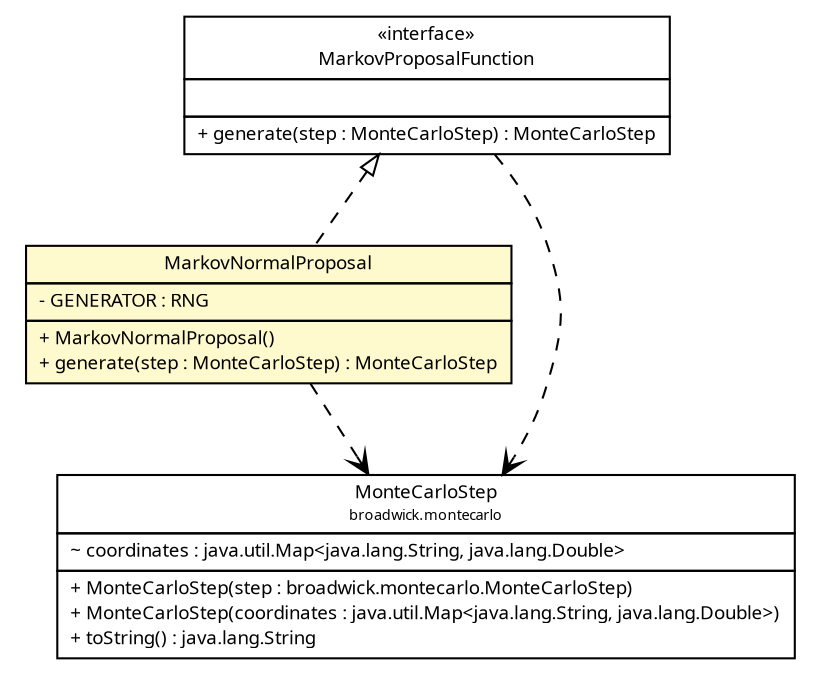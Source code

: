 #!/usr/local/bin/dot
#
# Class diagram 
# Generated by UMLGraph version R5_6 (http://www.umlgraph.org/)
#

digraph G {
	edge [fontname="Trebuchet MS",fontsize=10,labelfontname="Trebuchet MS",labelfontsize=10];
	node [fontname="Trebuchet MS",fontsize=10,shape=plaintext];
	nodesep=0.25;
	ranksep=0.5;
	// broadwick.montecarlo.markovchain.proposal.MarkovProposalFunction
	c13970 [label=<<table title="broadwick.montecarlo.markovchain.proposal.MarkovProposalFunction" border="0" cellborder="1" cellspacing="0" cellpadding="2" port="p" href="./MarkovProposalFunction.html">
		<tr><td><table border="0" cellspacing="0" cellpadding="1">
<tr><td align="center" balign="center"> &#171;interface&#187; </td></tr>
<tr><td align="center" balign="center"><font face="Trebuchet MS"> MarkovProposalFunction </font></td></tr>
		</table></td></tr>
		<tr><td><table border="0" cellspacing="0" cellpadding="1">
<tr><td align="left" balign="left">  </td></tr>
		</table></td></tr>
		<tr><td><table border="0" cellspacing="0" cellpadding="1">
<tr><td align="left" balign="left"> + generate(step : MonteCarloStep) : MonteCarloStep </td></tr>
		</table></td></tr>
		</table>>, URL="./MarkovProposalFunction.html", fontname="Trebuchet MS", fontcolor="black", fontsize=9.0];
	// broadwick.montecarlo.markovchain.proposal.MarkovNormalProposal
	c13971 [label=<<table title="broadwick.montecarlo.markovchain.proposal.MarkovNormalProposal" border="0" cellborder="1" cellspacing="0" cellpadding="2" port="p" bgcolor="lemonChiffon" href="./MarkovNormalProposal.html">
		<tr><td><table border="0" cellspacing="0" cellpadding="1">
<tr><td align="center" balign="center"><font face="Trebuchet MS"> MarkovNormalProposal </font></td></tr>
		</table></td></tr>
		<tr><td><table border="0" cellspacing="0" cellpadding="1">
<tr><td align="left" balign="left"> - GENERATOR : RNG </td></tr>
		</table></td></tr>
		<tr><td><table border="0" cellspacing="0" cellpadding="1">
<tr><td align="left" balign="left"> + MarkovNormalProposal() </td></tr>
<tr><td align="left" balign="left"> + generate(step : MonteCarloStep) : MonteCarloStep </td></tr>
		</table></td></tr>
		</table>>, URL="./MarkovNormalProposal.html", fontname="Trebuchet MS", fontcolor="black", fontsize=9.0];
	// broadwick.montecarlo.MonteCarloStep
	c13973 [label=<<table title="broadwick.montecarlo.MonteCarloStep" border="0" cellborder="1" cellspacing="0" cellpadding="2" port="p" href="../../MonteCarloStep.html">
		<tr><td><table border="0" cellspacing="0" cellpadding="1">
<tr><td align="center" balign="center"><font face="Trebuchet MS"> MonteCarloStep </font></td></tr>
<tr><td align="center" balign="center"><font face="Trebuchet MS" point-size="7.0"> broadwick.montecarlo </font></td></tr>
		</table></td></tr>
		<tr><td><table border="0" cellspacing="0" cellpadding="1">
<tr><td align="left" balign="left"> ~ coordinates : java.util.Map&lt;java.lang.String, java.lang.Double&gt; </td></tr>
		</table></td></tr>
		<tr><td><table border="0" cellspacing="0" cellpadding="1">
<tr><td align="left" balign="left"> + MonteCarloStep(step : broadwick.montecarlo.MonteCarloStep) </td></tr>
<tr><td align="left" balign="left"> + MonteCarloStep(coordinates : java.util.Map&lt;java.lang.String, java.lang.Double&gt;) </td></tr>
<tr><td align="left" balign="left"> + toString() : java.lang.String </td></tr>
		</table></td></tr>
		</table>>, URL="../../MonteCarloStep.html", fontname="Trebuchet MS", fontcolor="black", fontsize=9.0];
	//broadwick.montecarlo.markovchain.proposal.MarkovNormalProposal implements broadwick.montecarlo.markovchain.proposal.MarkovProposalFunction
	c13970:p -> c13971:p [dir=back,arrowtail=empty,style=dashed];
	// broadwick.montecarlo.markovchain.proposal.MarkovProposalFunction DEPEND broadwick.montecarlo.MonteCarloStep
	c13970:p -> c13973:p [taillabel="", label="", headlabel="", fontname="Trebuchet MS", fontcolor="black", fontsize=10.0, color="black", arrowhead=open, style=dashed];
	// broadwick.montecarlo.markovchain.proposal.MarkovNormalProposal DEPEND broadwick.montecarlo.MonteCarloStep
	c13971:p -> c13973:p [taillabel="", label="", headlabel="", fontname="Trebuchet MS", fontcolor="black", fontsize=10.0, color="black", arrowhead=open, style=dashed];
}

